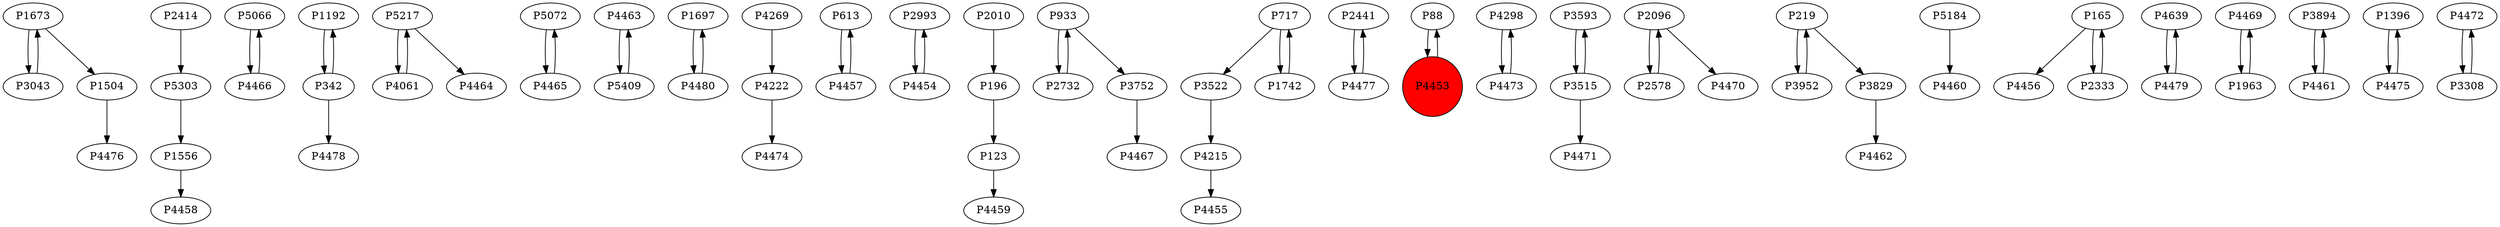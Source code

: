 digraph {
	P1673 -> P3043
	P5303 -> P1556
	P5066 -> P4466
	P1192 -> P342
	P5217 -> P4061
	P5072 -> P4465
	P2414 -> P5303
	P4463 -> P5409
	P1697 -> P4480
	P4269 -> P4222
	P613 -> P4457
	P2993 -> P4454
	P123 -> P4459
	P196 -> P123
	P933 -> P2732
	P4215 -> P4455
	P2441 -> P4477
	P88 -> P4453
	P4298 -> P4473
	P3593 -> P3515
	P2096 -> P2578
	P5217 -> P4464
	P3829 -> P4462
	P4473 -> P4298
	P5184 -> P4460
	P165 -> P4456
	P4466 -> P5066
	P4639 -> P4479
	P342 -> P4478
	P2010 -> P196
	P4480 -> P1697
	P2732 -> P933
	P4457 -> P613
	P4061 -> P5217
	P4453 -> P88
	P3043 -> P1673
	P4469 -> P1963
	P3515 -> P4471
	P2096 -> P4470
	P717 -> P3522
	P717 -> P1742
	P1742 -> P717
	P3752 -> P4467
	P3952 -> P219
	P4479 -> P4639
	P3894 -> P4461
	P219 -> P3829
	P1963 -> P4469
	P4222 -> P4474
	P1504 -> P4476
	P1556 -> P4458
	P1396 -> P4475
	P165 -> P2333
	P342 -> P1192
	P3522 -> P4215
	P933 -> P3752
	P2333 -> P165
	P1673 -> P1504
	P2578 -> P2096
	P3515 -> P3593
	P5409 -> P4463
	P4472 -> P3308
	P219 -> P3952
	P4461 -> P3894
	P3308 -> P4472
	P4475 -> P1396
	P4477 -> P2441
	P4454 -> P2993
	P4465 -> P5072
	P4453 [shape=circle]
	P4453 [style=filled]
	P4453 [fillcolor=red]
}